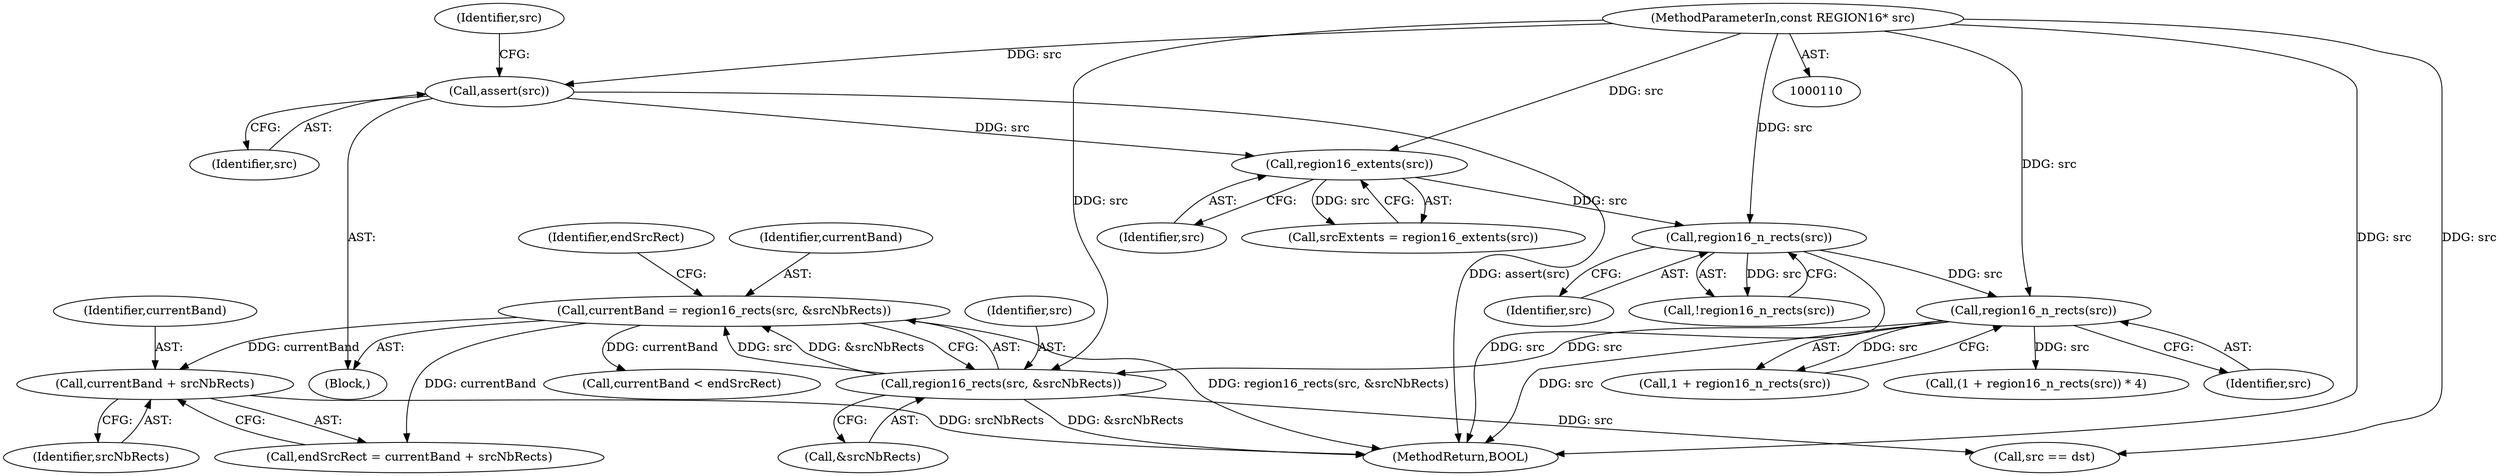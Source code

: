 digraph "0_FreeRDP_fc80ab45621bd966f70594c0b7393ec005a94007_2@pointer" {
"1000283" [label="(Call,currentBand + srcNbRects)"];
"1000275" [label="(Call,currentBand = region16_rects(src, &srcNbRects))"];
"1000277" [label="(Call,region16_rects(src, &srcNbRects))"];
"1000211" [label="(Call,region16_n_rects(src))"];
"1000149" [label="(Call,region16_n_rects(src))"];
"1000141" [label="(Call,region16_extents(src))"];
"1000131" [label="(Call,assert(src))"];
"1000112" [label="(MethodParameterIn,const REGION16* src)"];
"1000142" [label="(Identifier,src)"];
"1000149" [label="(Call,region16_n_rects(src))"];
"1000139" [label="(Call,srcExtents = region16_extents(src))"];
"1000211" [label="(Call,region16_n_rects(src))"];
"1000114" [label="(Block,)"];
"1000282" [label="(Identifier,endSrcRect)"];
"1000208" [label="(Call,(1 + region16_n_rects(src)) * 4)"];
"1000212" [label="(Identifier,src)"];
"1000132" [label="(Identifier,src)"];
"1000283" [label="(Call,currentBand + srcNbRects)"];
"1000281" [label="(Call,endSrcRect = currentBand + srcNbRects)"];
"1000653" [label="(MethodReturn,BOOL)"];
"1000276" [label="(Identifier,currentBand)"];
"1000548" [label="(Call,src == dst)"];
"1000141" [label="(Call,region16_extents(src))"];
"1000150" [label="(Identifier,src)"];
"1000287" [label="(Call,currentBand < endSrcRect)"];
"1000135" [label="(Identifier,src)"];
"1000284" [label="(Identifier,currentBand)"];
"1000209" [label="(Call,1 + region16_n_rects(src))"];
"1000275" [label="(Call,currentBand = region16_rects(src, &srcNbRects))"];
"1000285" [label="(Identifier,srcNbRects)"];
"1000278" [label="(Identifier,src)"];
"1000112" [label="(MethodParameterIn,const REGION16* src)"];
"1000131" [label="(Call,assert(src))"];
"1000279" [label="(Call,&srcNbRects)"];
"1000148" [label="(Call,!region16_n_rects(src))"];
"1000277" [label="(Call,region16_rects(src, &srcNbRects))"];
"1000283" -> "1000281"  [label="AST: "];
"1000283" -> "1000285"  [label="CFG: "];
"1000284" -> "1000283"  [label="AST: "];
"1000285" -> "1000283"  [label="AST: "];
"1000281" -> "1000283"  [label="CFG: "];
"1000283" -> "1000653"  [label="DDG: srcNbRects"];
"1000275" -> "1000283"  [label="DDG: currentBand"];
"1000275" -> "1000114"  [label="AST: "];
"1000275" -> "1000277"  [label="CFG: "];
"1000276" -> "1000275"  [label="AST: "];
"1000277" -> "1000275"  [label="AST: "];
"1000282" -> "1000275"  [label="CFG: "];
"1000275" -> "1000653"  [label="DDG: region16_rects(src, &srcNbRects)"];
"1000277" -> "1000275"  [label="DDG: src"];
"1000277" -> "1000275"  [label="DDG: &srcNbRects"];
"1000275" -> "1000281"  [label="DDG: currentBand"];
"1000275" -> "1000287"  [label="DDG: currentBand"];
"1000277" -> "1000279"  [label="CFG: "];
"1000278" -> "1000277"  [label="AST: "];
"1000279" -> "1000277"  [label="AST: "];
"1000277" -> "1000653"  [label="DDG: &srcNbRects"];
"1000211" -> "1000277"  [label="DDG: src"];
"1000112" -> "1000277"  [label="DDG: src"];
"1000277" -> "1000548"  [label="DDG: src"];
"1000211" -> "1000209"  [label="AST: "];
"1000211" -> "1000212"  [label="CFG: "];
"1000212" -> "1000211"  [label="AST: "];
"1000209" -> "1000211"  [label="CFG: "];
"1000211" -> "1000653"  [label="DDG: src"];
"1000211" -> "1000208"  [label="DDG: src"];
"1000211" -> "1000209"  [label="DDG: src"];
"1000149" -> "1000211"  [label="DDG: src"];
"1000112" -> "1000211"  [label="DDG: src"];
"1000149" -> "1000148"  [label="AST: "];
"1000149" -> "1000150"  [label="CFG: "];
"1000150" -> "1000149"  [label="AST: "];
"1000148" -> "1000149"  [label="CFG: "];
"1000149" -> "1000653"  [label="DDG: src"];
"1000149" -> "1000148"  [label="DDG: src"];
"1000141" -> "1000149"  [label="DDG: src"];
"1000112" -> "1000149"  [label="DDG: src"];
"1000141" -> "1000139"  [label="AST: "];
"1000141" -> "1000142"  [label="CFG: "];
"1000142" -> "1000141"  [label="AST: "];
"1000139" -> "1000141"  [label="CFG: "];
"1000141" -> "1000139"  [label="DDG: src"];
"1000131" -> "1000141"  [label="DDG: src"];
"1000112" -> "1000141"  [label="DDG: src"];
"1000131" -> "1000114"  [label="AST: "];
"1000131" -> "1000132"  [label="CFG: "];
"1000132" -> "1000131"  [label="AST: "];
"1000135" -> "1000131"  [label="CFG: "];
"1000131" -> "1000653"  [label="DDG: assert(src)"];
"1000112" -> "1000131"  [label="DDG: src"];
"1000112" -> "1000110"  [label="AST: "];
"1000112" -> "1000653"  [label="DDG: src"];
"1000112" -> "1000548"  [label="DDG: src"];
}
